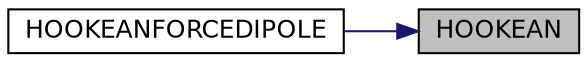 digraph "HOOKEAN"
{
 // INTERACTIVE_SVG=YES
 // LATEX_PDF_SIZE
  bgcolor="transparent";
  edge [fontname="Helvetica",fontsize="12",labelfontname="Helvetica",labelfontsize="12"];
  node [fontname="Helvetica",fontsize="12",shape=record];
  rankdir="RL";
  Node1 [label="HOOKEAN",height=0.2,width=0.4,color="black", fillcolor="grey75", style="filled", fontcolor="black",tooltip="Hookean potential functions."];
  Node1 -> Node2 [dir="back",color="midnightblue",fontsize="12",style="solid",fontname="Helvetica"];
  Node2 [label="HOOKEANFORCEDIPOLE",height=0.2,width=0.4,color="black",URL="$libmd_8h_a60601f0c510687b04a3ae288ba5f4565.html#a60601f0c510687b04a3ae288ba5f4565",tooltip="Hookean force dipole potential functions."];
}
